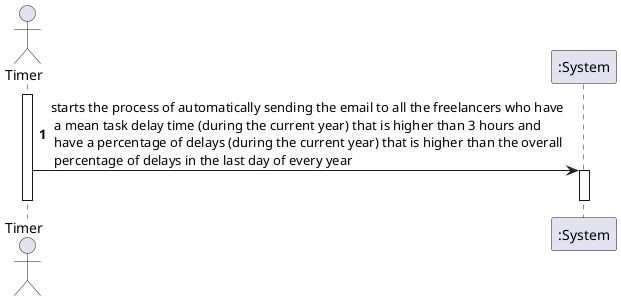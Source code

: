 @startuml
autonumber
actor "Timer" as TM

activate TM

TM -> ":System" : starts the process of automatically sending the email to all the freelancers who have \n a mean task delay time (during the current year) that is higher than 3 hours and \n have a percentage of delays (during the current year) that is higher than the overall \n percentage of delays in the last day of every year
activate ":System"
deactivate ":System"

deactivate TM


@enduml

